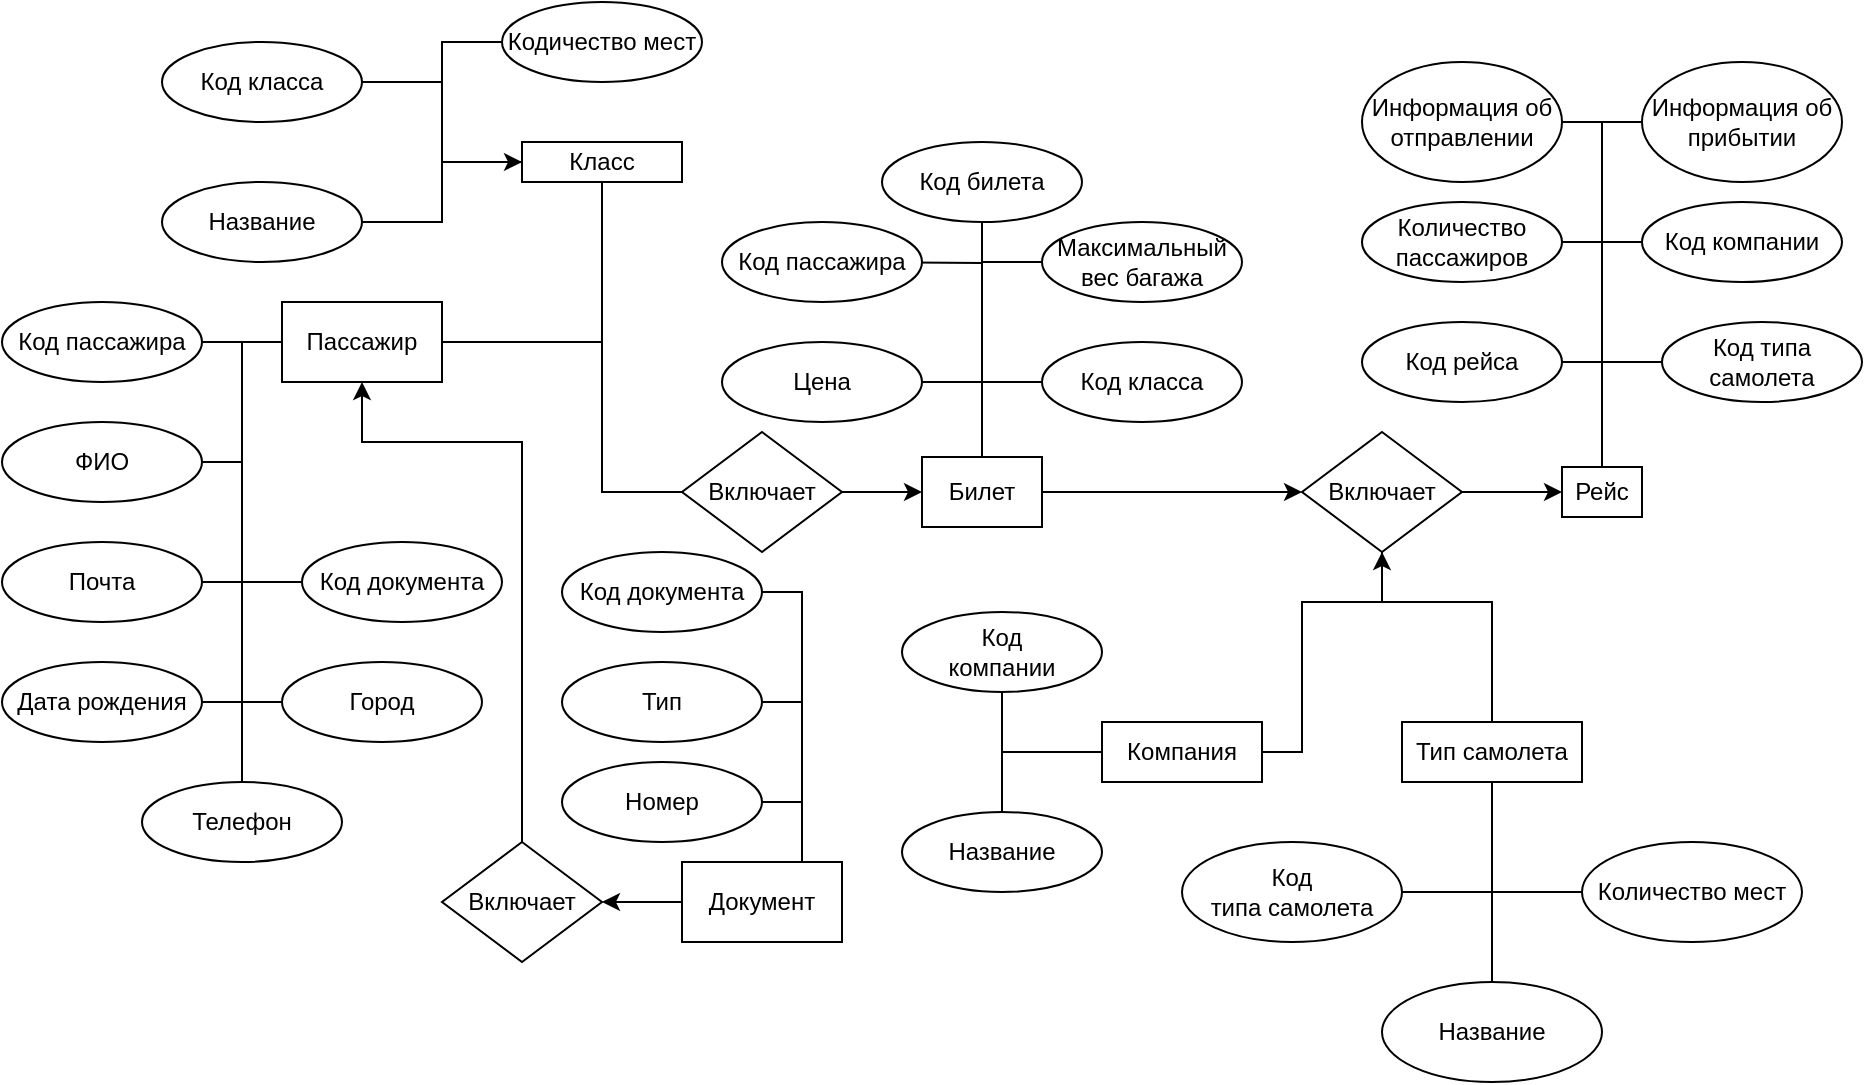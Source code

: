 <mxfile version="14.7.0" type="device"><diagram id="R2lEEEUBdFMjLlhIrx00" name="Page-1"><mxGraphModel dx="1888" dy="1651" grid="1" gridSize="10" guides="1" tooltips="1" connect="1" arrows="1" fold="1" page="1" pageScale="1" pageWidth="850" pageHeight="1100" math="0" shadow="0" extFonts="Permanent Marker^https://fonts.googleapis.com/css?family=Permanent+Marker"><root><mxCell id="0"/><mxCell id="1" parent="0"/><mxCell id="myHj-NDFcq7RCcUFyPhK-3" style="edgeStyle=orthogonalEdgeStyle;rounded=0;orthogonalLoop=1;jettySize=auto;html=1;exitX=1;exitY=0.5;exitDx=0;exitDy=0;" parent="1" source="JZKO19aGTlROnVZkmQrj-1" target="myHj-NDFcq7RCcUFyPhK-2" edge="1"><mxGeometry relative="1" as="geometry"/></mxCell><mxCell id="JZKO19aGTlROnVZkmQrj-1" value="Билет" style="rounded=0;whiteSpace=wrap;html=1;" parent="1" vertex="1"><mxGeometry x="400" y="207.5" width="60" height="35" as="geometry"/></mxCell><mxCell id="JZKO19aGTlROnVZkmQrj-7" style="edgeStyle=orthogonalEdgeStyle;rounded=0;orthogonalLoop=1;jettySize=auto;html=1;exitX=1;exitY=0.5;exitDx=0;exitDy=0;" parent="1" source="JZKO19aGTlROnVZkmQrj-3" target="myHj-NDFcq7RCcUFyPhK-2" edge="1"><mxGeometry relative="1" as="geometry"><Array as="points"><mxPoint x="590" y="355"/><mxPoint x="590" y="280"/><mxPoint x="630" y="280"/></Array></mxGeometry></mxCell><mxCell id="JZKO19aGTlROnVZkmQrj-3" value="Компания" style="rounded=0;whiteSpace=wrap;html=1;" parent="1" vertex="1"><mxGeometry x="490" y="340" width="80" height="30" as="geometry"/></mxCell><mxCell id="JZKO19aGTlROnVZkmQrj-6" style="edgeStyle=orthogonalEdgeStyle;rounded=0;orthogonalLoop=1;jettySize=auto;html=1;exitX=1;exitY=0.5;exitDx=0;exitDy=0;" parent="1" source="JZKO19aGTlROnVZkmQrj-4" target="JZKO19aGTlROnVZkmQrj-1" edge="1"><mxGeometry relative="1" as="geometry"/></mxCell><mxCell id="JZKO19aGTlROnVZkmQrj-4" value="Включает" style="rhombus;whiteSpace=wrap;html=1;" parent="1" vertex="1"><mxGeometry x="280" y="195" width="80" height="60" as="geometry"/></mxCell><mxCell id="JZKO19aGTlROnVZkmQrj-9" style="edgeStyle=orthogonalEdgeStyle;rounded=0;orthogonalLoop=1;jettySize=auto;html=1;exitX=0.5;exitY=1;exitDx=0;exitDy=0;endArrow=none;endFill=0;" parent="1" source="JZKO19aGTlROnVZkmQrj-8" target="JZKO19aGTlROnVZkmQrj-3" edge="1"><mxGeometry relative="1" as="geometry"><Array as="points"><mxPoint x="440" y="355"/></Array><mxPoint x="590" y="290" as="targetPoint"/></mxGeometry></mxCell><mxCell id="JZKO19aGTlROnVZkmQrj-8" value="Код &lt;br&gt;компании" style="ellipse;whiteSpace=wrap;html=1;" parent="1" vertex="1"><mxGeometry x="390" y="285" width="100" height="40" as="geometry"/></mxCell><mxCell id="JZKO19aGTlROnVZkmQrj-11" style="edgeStyle=orthogonalEdgeStyle;rounded=0;orthogonalLoop=1;jettySize=auto;html=1;exitX=0.5;exitY=0;exitDx=0;exitDy=0;endArrow=none;endFill=0;" parent="1" source="JZKO19aGTlROnVZkmQrj-10" target="JZKO19aGTlROnVZkmQrj-3" edge="1"><mxGeometry relative="1" as="geometry"><Array as="points"><mxPoint x="440" y="355"/></Array></mxGeometry></mxCell><mxCell id="JZKO19aGTlROnVZkmQrj-10" value="Название" style="ellipse;whiteSpace=wrap;html=1;" parent="1" vertex="1"><mxGeometry x="390" y="385" width="100" height="40" as="geometry"/></mxCell><mxCell id="JZKO19aGTlROnVZkmQrj-17" style="edgeStyle=orthogonalEdgeStyle;rounded=0;orthogonalLoop=1;jettySize=auto;html=1;endArrow=none;endFill=0;" parent="1" source="JZKO19aGTlROnVZkmQrj-12" target="JZKO19aGTlROnVZkmQrj-4" edge="1"><mxGeometry relative="1" as="geometry"><Array as="points"><mxPoint x="240" y="225"/></Array><mxPoint x="230" y="120" as="sourcePoint"/></mxGeometry></mxCell><mxCell id="JZKO19aGTlROnVZkmQrj-12" value="Класс" style="rounded=0;whiteSpace=wrap;html=1;" parent="1" vertex="1"><mxGeometry x="200" y="50" width="80" height="20" as="geometry"/></mxCell><mxCell id="JZKO19aGTlROnVZkmQrj-14" style="edgeStyle=orthogonalEdgeStyle;rounded=0;orthogonalLoop=1;jettySize=auto;html=1;exitX=1;exitY=0.5;exitDx=0;exitDy=0;endArrow=none;endFill=0;" parent="1" source="JZKO19aGTlROnVZkmQrj-13" target="JZKO19aGTlROnVZkmQrj-12" edge="1"><mxGeometry relative="1" as="geometry"/></mxCell><mxCell id="JZKO19aGTlROnVZkmQrj-13" value="Название" style="ellipse;whiteSpace=wrap;html=1;" parent="1" vertex="1"><mxGeometry x="20" y="70" width="100" height="40" as="geometry"/></mxCell><mxCell id="myHj-NDFcq7RCcUFyPhK-15" style="edgeStyle=orthogonalEdgeStyle;rounded=0;orthogonalLoop=1;jettySize=auto;html=1;exitX=1;exitY=0.5;exitDx=0;exitDy=0;endArrow=none;endFill=0;" parent="1" source="JZKO19aGTlROnVZkmQrj-15" target="JZKO19aGTlROnVZkmQrj-12" edge="1"><mxGeometry relative="1" as="geometry"><Array as="points"><mxPoint x="160" y="20"/><mxPoint x="160" y="60"/></Array></mxGeometry></mxCell><mxCell id="JZKO19aGTlROnVZkmQrj-15" value="Код класса" style="ellipse;whiteSpace=wrap;html=1;" parent="1" vertex="1"><mxGeometry x="20" width="100" height="40" as="geometry"/></mxCell><mxCell id="myHj-NDFcq7RCcUFyPhK-10" style="edgeStyle=orthogonalEdgeStyle;rounded=0;orthogonalLoop=1;jettySize=auto;html=1;exitX=1;exitY=0.5;exitDx=0;exitDy=0;endArrow=none;endFill=0;" parent="1" source="JZKO19aGTlROnVZkmQrj-19" target="myHj-NDFcq7RCcUFyPhK-1" edge="1"><mxGeometry relative="1" as="geometry"/></mxCell><mxCell id="JZKO19aGTlROnVZkmQrj-19" value="Информация об отправлении" style="ellipse;whiteSpace=wrap;html=1;" parent="1" vertex="1"><mxGeometry x="620" y="10" width="100" height="60" as="geometry"/></mxCell><mxCell id="JZKO19aGTlROnVZkmQrj-70" style="edgeStyle=orthogonalEdgeStyle;rounded=0;orthogonalLoop=1;jettySize=auto;html=1;endArrow=none;endFill=0;" parent="1" target="JZKO19aGTlROnVZkmQrj-1" edge="1"><mxGeometry relative="1" as="geometry"><mxPoint x="360" y="110" as="sourcePoint"/></mxGeometry></mxCell><mxCell id="JZKO19aGTlROnVZkmQrj-71" style="edgeStyle=orthogonalEdgeStyle;rounded=0;orthogonalLoop=1;jettySize=auto;html=1;endArrow=none;endFill=0;" parent="1" source="JZKO19aGTlROnVZkmQrj-25" target="JZKO19aGTlROnVZkmQrj-1" edge="1"><mxGeometry relative="1" as="geometry"><Array as="points"><mxPoint x="430" y="170"/></Array></mxGeometry></mxCell><mxCell id="JZKO19aGTlROnVZkmQrj-25" value="Цена" style="ellipse;whiteSpace=wrap;html=1;" parent="1" vertex="1"><mxGeometry x="300" y="150" width="100" height="40" as="geometry"/></mxCell><mxCell id="JZKO19aGTlROnVZkmQrj-64" style="edgeStyle=orthogonalEdgeStyle;rounded=0;orthogonalLoop=1;jettySize=auto;html=1;entryX=0.5;entryY=0;entryDx=0;entryDy=0;endArrow=none;endFill=0;" parent="1" source="JZKO19aGTlROnVZkmQrj-27" target="JZKO19aGTlROnVZkmQrj-1" edge="1"><mxGeometry relative="1" as="geometry"><Array as="points"><mxPoint x="430" y="110"/></Array></mxGeometry></mxCell><mxCell id="JZKO19aGTlROnVZkmQrj-27" value="Максимальный вес багажа" style="ellipse;whiteSpace=wrap;html=1;" parent="1" vertex="1"><mxGeometry x="460" y="90" width="100" height="40" as="geometry"/></mxCell><mxCell id="JZKO19aGTlROnVZkmQrj-30" style="edgeStyle=orthogonalEdgeStyle;rounded=0;orthogonalLoop=1;jettySize=auto;html=1;exitX=1;exitY=0.5;exitDx=0;exitDy=0;endArrow=none;endFill=0;" parent="1" source="JZKO19aGTlROnVZkmQrj-29" target="JZKO19aGTlROnVZkmQrj-4" edge="1"><mxGeometry relative="1" as="geometry"><Array as="points"><mxPoint x="240" y="150"/><mxPoint x="240" y="225"/></Array></mxGeometry></mxCell><mxCell id="JZKO19aGTlROnVZkmQrj-29" value="Пассажир" style="rounded=0;whiteSpace=wrap;html=1;" parent="1" vertex="1"><mxGeometry x="80" y="130" width="80" height="40" as="geometry"/></mxCell><mxCell id="JZKO19aGTlROnVZkmQrj-32" style="edgeStyle=orthogonalEdgeStyle;rounded=0;orthogonalLoop=1;jettySize=auto;html=1;exitX=1;exitY=0.5;exitDx=0;exitDy=0;endArrow=none;endFill=0;" parent="1" source="JZKO19aGTlROnVZkmQrj-31" target="JZKO19aGTlROnVZkmQrj-29" edge="1"><mxGeometry relative="1" as="geometry"/></mxCell><mxCell id="JZKO19aGTlROnVZkmQrj-31" value="Код пассажира" style="ellipse;whiteSpace=wrap;html=1;" parent="1" vertex="1"><mxGeometry x="-60" y="130" width="100" height="40" as="geometry"/></mxCell><mxCell id="JZKO19aGTlROnVZkmQrj-34" style="edgeStyle=orthogonalEdgeStyle;rounded=0;orthogonalLoop=1;jettySize=auto;html=1;exitX=1;exitY=0.5;exitDx=0;exitDy=0;endArrow=none;endFill=0;" parent="1" source="JZKO19aGTlROnVZkmQrj-33" target="JZKO19aGTlROnVZkmQrj-29" edge="1"><mxGeometry relative="1" as="geometry"><Array as="points"><mxPoint x="60" y="210"/><mxPoint x="60" y="150"/></Array></mxGeometry></mxCell><mxCell id="JZKO19aGTlROnVZkmQrj-33" value="ФИО" style="ellipse;whiteSpace=wrap;html=1;" parent="1" vertex="1"><mxGeometry x="-60" y="190" width="100" height="40" as="geometry"/></mxCell><mxCell id="JZKO19aGTlROnVZkmQrj-36" style="edgeStyle=orthogonalEdgeStyle;rounded=0;orthogonalLoop=1;jettySize=auto;html=1;exitX=1;exitY=0.5;exitDx=0;exitDy=0;endArrow=none;endFill=0;" parent="1" source="JZKO19aGTlROnVZkmQrj-35" target="JZKO19aGTlROnVZkmQrj-29" edge="1"><mxGeometry relative="1" as="geometry"><Array as="points"><mxPoint x="60" y="270"/><mxPoint x="60" y="150"/></Array></mxGeometry></mxCell><mxCell id="JZKO19aGTlROnVZkmQrj-35" value="Почта" style="ellipse;whiteSpace=wrap;html=1;" parent="1" vertex="1"><mxGeometry x="-60" y="250" width="100" height="40" as="geometry"/></mxCell><mxCell id="JZKO19aGTlROnVZkmQrj-41" style="edgeStyle=orthogonalEdgeStyle;rounded=0;orthogonalLoop=1;jettySize=auto;html=1;exitX=1;exitY=0.5;exitDx=0;exitDy=0;endArrow=none;endFill=0;" parent="1" source="JZKO19aGTlROnVZkmQrj-37" target="JZKO19aGTlROnVZkmQrj-29" edge="1"><mxGeometry relative="1" as="geometry"><Array as="points"><mxPoint x="60" y="330"/><mxPoint x="60" y="150"/></Array></mxGeometry></mxCell><mxCell id="JZKO19aGTlROnVZkmQrj-37" value="Дата рождения" style="ellipse;whiteSpace=wrap;html=1;" parent="1" vertex="1"><mxGeometry x="-60" y="310" width="100" height="40" as="geometry"/></mxCell><mxCell id="JZKO19aGTlROnVZkmQrj-40" style="edgeStyle=orthogonalEdgeStyle;rounded=0;orthogonalLoop=1;jettySize=auto;html=1;endArrow=none;endFill=0;" parent="1" source="JZKO19aGTlROnVZkmQrj-39" target="JZKO19aGTlROnVZkmQrj-29" edge="1"><mxGeometry relative="1" as="geometry"><Array as="points"><mxPoint x="60" y="150"/></Array></mxGeometry></mxCell><mxCell id="JZKO19aGTlROnVZkmQrj-39" value="Город" style="ellipse;whiteSpace=wrap;html=1;" parent="1" vertex="1"><mxGeometry x="80" y="310" width="100" height="40" as="geometry"/></mxCell><mxCell id="JZKO19aGTlROnVZkmQrj-59" style="edgeStyle=orthogonalEdgeStyle;rounded=0;orthogonalLoop=1;jettySize=auto;html=1;endArrow=classic;endFill=1;" parent="1" source="JZKO19aGTlROnVZkmQrj-43" target="JZKO19aGTlROnVZkmQrj-29" edge="1"><mxGeometry relative="1" as="geometry"><Array as="points"><mxPoint x="200" y="200"/><mxPoint x="120" y="200"/></Array></mxGeometry></mxCell><mxCell id="JZKO19aGTlROnVZkmQrj-43" value="Включает" style="rhombus;whiteSpace=wrap;html=1;" parent="1" vertex="1"><mxGeometry x="160" y="400" width="80" height="60" as="geometry"/></mxCell><mxCell id="JZKO19aGTlROnVZkmQrj-58" style="edgeStyle=orthogonalEdgeStyle;rounded=0;orthogonalLoop=1;jettySize=auto;html=1;endArrow=classic;endFill=1;" parent="1" source="JZKO19aGTlROnVZkmQrj-45" target="JZKO19aGTlROnVZkmQrj-43" edge="1"><mxGeometry relative="1" as="geometry"/></mxCell><mxCell id="JZKO19aGTlROnVZkmQrj-45" value="Документ" style="rounded=0;whiteSpace=wrap;html=1;" parent="1" vertex="1"><mxGeometry x="280" y="410" width="80" height="40" as="geometry"/></mxCell><mxCell id="JZKO19aGTlROnVZkmQrj-48" style="edgeStyle=orthogonalEdgeStyle;rounded=0;orthogonalLoop=1;jettySize=auto;html=1;endArrow=none;endFill=0;" parent="1" source="JZKO19aGTlROnVZkmQrj-47" target="JZKO19aGTlROnVZkmQrj-29" edge="1"><mxGeometry relative="1" as="geometry"><Array as="points"><mxPoint x="60" y="270"/><mxPoint x="60" y="150"/></Array></mxGeometry></mxCell><mxCell id="JZKO19aGTlROnVZkmQrj-47" value="Код документа" style="ellipse;whiteSpace=wrap;html=1;" parent="1" vertex="1"><mxGeometry x="90" y="250" width="100" height="40" as="geometry"/></mxCell><mxCell id="JZKO19aGTlROnVZkmQrj-50" style="edgeStyle=orthogonalEdgeStyle;rounded=0;orthogonalLoop=1;jettySize=auto;html=1;endArrow=none;endFill=0;" parent="1" source="JZKO19aGTlROnVZkmQrj-49" target="JZKO19aGTlROnVZkmQrj-29" edge="1"><mxGeometry relative="1" as="geometry"><Array as="points"><mxPoint x="60" y="330"/><mxPoint x="60" y="150"/></Array></mxGeometry></mxCell><mxCell id="JZKO19aGTlROnVZkmQrj-49" value="Телефон" style="ellipse;whiteSpace=wrap;html=1;" parent="1" vertex="1"><mxGeometry x="10" y="370" width="100" height="40" as="geometry"/></mxCell><mxCell id="JZKO19aGTlROnVZkmQrj-57" style="edgeStyle=orthogonalEdgeStyle;rounded=0;orthogonalLoop=1;jettySize=auto;html=1;endArrow=none;endFill=0;" parent="1" source="JZKO19aGTlROnVZkmQrj-51" target="JZKO19aGTlROnVZkmQrj-45" edge="1"><mxGeometry relative="1" as="geometry"><Array as="points"><mxPoint x="340" y="275"/></Array></mxGeometry></mxCell><mxCell id="JZKO19aGTlROnVZkmQrj-51" value="Код документа" style="ellipse;whiteSpace=wrap;html=1;" parent="1" vertex="1"><mxGeometry x="220" y="255" width="100" height="40" as="geometry"/></mxCell><mxCell id="JZKO19aGTlROnVZkmQrj-56" style="edgeStyle=orthogonalEdgeStyle;rounded=0;orthogonalLoop=1;jettySize=auto;html=1;endArrow=none;endFill=0;" parent="1" source="JZKO19aGTlROnVZkmQrj-52" target="JZKO19aGTlROnVZkmQrj-45" edge="1"><mxGeometry relative="1" as="geometry"><Array as="points"><mxPoint x="340" y="330"/></Array></mxGeometry></mxCell><mxCell id="JZKO19aGTlROnVZkmQrj-52" value="Тип" style="ellipse;whiteSpace=wrap;html=1;" parent="1" vertex="1"><mxGeometry x="220" y="310" width="100" height="40" as="geometry"/></mxCell><mxCell id="JZKO19aGTlROnVZkmQrj-55" style="edgeStyle=orthogonalEdgeStyle;rounded=0;orthogonalLoop=1;jettySize=auto;html=1;endArrow=none;endFill=0;" parent="1" source="JZKO19aGTlROnVZkmQrj-53" target="JZKO19aGTlROnVZkmQrj-45" edge="1"><mxGeometry relative="1" as="geometry"><Array as="points"><mxPoint x="340" y="380"/></Array></mxGeometry></mxCell><mxCell id="JZKO19aGTlROnVZkmQrj-53" value="Номер" style="ellipse;whiteSpace=wrap;html=1;" parent="1" vertex="1"><mxGeometry x="220" y="360" width="100" height="40" as="geometry"/></mxCell><mxCell id="JZKO19aGTlROnVZkmQrj-65" style="edgeStyle=orthogonalEdgeStyle;rounded=0;orthogonalLoop=1;jettySize=auto;html=1;endArrow=none;endFill=0;" parent="1" source="JZKO19aGTlROnVZkmQrj-60" target="JZKO19aGTlROnVZkmQrj-1" edge="1"><mxGeometry relative="1" as="geometry"><Array as="points"><mxPoint x="430" y="170"/></Array></mxGeometry></mxCell><mxCell id="JZKO19aGTlROnVZkmQrj-60" value="Код класса" style="ellipse;whiteSpace=wrap;html=1;" parent="1" vertex="1"><mxGeometry x="460" y="150" width="100" height="40" as="geometry"/></mxCell><mxCell id="JZKO19aGTlROnVZkmQrj-61" value="Код пассажира" style="ellipse;whiteSpace=wrap;html=1;" parent="1" vertex="1"><mxGeometry x="300" y="90" width="100" height="40" as="geometry"/></mxCell><mxCell id="myHj-NDFcq7RCcUFyPhK-14" style="edgeStyle=orthogonalEdgeStyle;rounded=0;orthogonalLoop=1;jettySize=auto;html=1;exitX=0;exitY=0.5;exitDx=0;exitDy=0;endArrow=none;endFill=0;" parent="1" source="JZKO19aGTlROnVZkmQrj-62" target="myHj-NDFcq7RCcUFyPhK-1" edge="1"><mxGeometry relative="1" as="geometry"/></mxCell><mxCell id="JZKO19aGTlROnVZkmQrj-62" value="Код компании" style="ellipse;whiteSpace=wrap;html=1;" parent="1" vertex="1"><mxGeometry x="760" y="80" width="100" height="40" as="geometry"/></mxCell><mxCell id="JZKO19aGTlROnVZkmQrj-73" style="edgeStyle=orthogonalEdgeStyle;rounded=0;orthogonalLoop=1;jettySize=auto;html=1;endArrow=none;endFill=0;" parent="1" source="JZKO19aGTlROnVZkmQrj-72" target="JZKO19aGTlROnVZkmQrj-1" edge="1"><mxGeometry relative="1" as="geometry"/></mxCell><mxCell id="JZKO19aGTlROnVZkmQrj-72" value="Код билета" style="ellipse;whiteSpace=wrap;html=1;" parent="1" vertex="1"><mxGeometry x="380" y="50" width="100" height="40" as="geometry"/></mxCell><mxCell id="myHj-NDFcq7RCcUFyPhK-1" value="Рейс" style="rounded=0;whiteSpace=wrap;html=1;" parent="1" vertex="1"><mxGeometry x="720" y="212.5" width="40" height="25" as="geometry"/></mxCell><mxCell id="myHj-NDFcq7RCcUFyPhK-4" style="edgeStyle=orthogonalEdgeStyle;rounded=0;orthogonalLoop=1;jettySize=auto;html=1;exitX=1;exitY=0.5;exitDx=0;exitDy=0;" parent="1" source="myHj-NDFcq7RCcUFyPhK-2" target="myHj-NDFcq7RCcUFyPhK-1" edge="1"><mxGeometry relative="1" as="geometry"/></mxCell><mxCell id="myHj-NDFcq7RCcUFyPhK-2" value="Включает" style="rhombus;whiteSpace=wrap;html=1;" parent="1" vertex="1"><mxGeometry x="590" y="195" width="80" height="60" as="geometry"/></mxCell><mxCell id="myHj-NDFcq7RCcUFyPhK-8" style="edgeStyle=orthogonalEdgeStyle;rounded=0;orthogonalLoop=1;jettySize=auto;html=1;exitX=1;exitY=0.5;exitDx=0;exitDy=0;endArrow=none;endFill=0;" parent="1" source="myHj-NDFcq7RCcUFyPhK-5" target="myHj-NDFcq7RCcUFyPhK-1" edge="1"><mxGeometry relative="1" as="geometry"/></mxCell><mxCell id="myHj-NDFcq7RCcUFyPhK-5" value="Код рейса" style="ellipse;whiteSpace=wrap;html=1;" parent="1" vertex="1"><mxGeometry x="620" y="140" width="100" height="40" as="geometry"/></mxCell><mxCell id="myHj-NDFcq7RCcUFyPhK-9" style="edgeStyle=orthogonalEdgeStyle;rounded=0;orthogonalLoop=1;jettySize=auto;html=1;exitX=1;exitY=0.5;exitDx=0;exitDy=0;endArrow=none;endFill=0;" parent="1" source="myHj-NDFcq7RCcUFyPhK-7" target="myHj-NDFcq7RCcUFyPhK-1" edge="1"><mxGeometry relative="1" as="geometry"/></mxCell><mxCell id="myHj-NDFcq7RCcUFyPhK-7" value="Количество пассажиров" style="ellipse;whiteSpace=wrap;html=1;" parent="1" vertex="1"><mxGeometry x="620" y="80" width="100" height="40" as="geometry"/></mxCell><mxCell id="myHj-NDFcq7RCcUFyPhK-13" style="edgeStyle=orthogonalEdgeStyle;rounded=0;orthogonalLoop=1;jettySize=auto;html=1;exitX=0;exitY=0.5;exitDx=0;exitDy=0;endArrow=none;endFill=0;" parent="1" source="myHj-NDFcq7RCcUFyPhK-12" target="myHj-NDFcq7RCcUFyPhK-1" edge="1"><mxGeometry relative="1" as="geometry"/></mxCell><mxCell id="myHj-NDFcq7RCcUFyPhK-12" value="Информация об прибытии" style="ellipse;whiteSpace=wrap;html=1;" parent="1" vertex="1"><mxGeometry x="760" y="10" width="100" height="60" as="geometry"/></mxCell><mxCell id="myHj-NDFcq7RCcUFyPhK-25" style="edgeStyle=orthogonalEdgeStyle;rounded=0;orthogonalLoop=1;jettySize=auto;html=1;exitX=0;exitY=0.5;exitDx=0;exitDy=0;endArrow=none;endFill=0;" parent="1" source="myHj-NDFcq7RCcUFyPhK-16" target="myHj-NDFcq7RCcUFyPhK-1" edge="1"><mxGeometry relative="1" as="geometry"/></mxCell><mxCell id="myHj-NDFcq7RCcUFyPhK-16" value="Код типа самолета" style="ellipse;whiteSpace=wrap;html=1;" parent="1" vertex="1"><mxGeometry x="770" y="140" width="100" height="40" as="geometry"/></mxCell><mxCell id="myHj-NDFcq7RCcUFyPhK-18" style="edgeStyle=orthogonalEdgeStyle;rounded=0;orthogonalLoop=1;jettySize=auto;html=1;exitX=0.5;exitY=0;exitDx=0;exitDy=0;endArrow=none;endFill=0;" parent="1" source="myHj-NDFcq7RCcUFyPhK-17" target="myHj-NDFcq7RCcUFyPhK-2" edge="1"><mxGeometry relative="1" as="geometry"><Array as="points"><mxPoint x="685" y="280"/><mxPoint x="630" y="280"/></Array></mxGeometry></mxCell><mxCell id="myHj-NDFcq7RCcUFyPhK-17" value="Тип самолета" style="rounded=0;whiteSpace=wrap;html=1;" parent="1" vertex="1"><mxGeometry x="640" y="340" width="90" height="30" as="geometry"/></mxCell><mxCell id="myHj-NDFcq7RCcUFyPhK-20" style="edgeStyle=orthogonalEdgeStyle;rounded=0;orthogonalLoop=1;jettySize=auto;html=1;exitX=1;exitY=0.5;exitDx=0;exitDy=0;endArrow=none;endFill=0;" parent="1" source="myHj-NDFcq7RCcUFyPhK-19" target="myHj-NDFcq7RCcUFyPhK-17" edge="1"><mxGeometry relative="1" as="geometry"/></mxCell><mxCell id="myHj-NDFcq7RCcUFyPhK-19" value="Код &lt;br&gt;типа самолета" style="ellipse;whiteSpace=wrap;html=1;" parent="1" vertex="1"><mxGeometry x="530" y="400" width="110" height="50" as="geometry"/></mxCell><mxCell id="myHj-NDFcq7RCcUFyPhK-22" style="edgeStyle=orthogonalEdgeStyle;rounded=0;orthogonalLoop=1;jettySize=auto;html=1;exitX=0;exitY=0.5;exitDx=0;exitDy=0;endArrow=none;endFill=0;" parent="1" source="myHj-NDFcq7RCcUFyPhK-21" target="myHj-NDFcq7RCcUFyPhK-17" edge="1"><mxGeometry relative="1" as="geometry"/></mxCell><mxCell id="myHj-NDFcq7RCcUFyPhK-21" value="Количество мест" style="ellipse;whiteSpace=wrap;html=1;" parent="1" vertex="1"><mxGeometry x="730" y="400" width="110" height="50" as="geometry"/></mxCell><mxCell id="myHj-NDFcq7RCcUFyPhK-24" style="edgeStyle=orthogonalEdgeStyle;rounded=0;orthogonalLoop=1;jettySize=auto;html=1;exitX=0.5;exitY=0;exitDx=0;exitDy=0;endArrow=none;endFill=0;" parent="1" source="myHj-NDFcq7RCcUFyPhK-23" target="myHj-NDFcq7RCcUFyPhK-17" edge="1"><mxGeometry relative="1" as="geometry"/></mxCell><mxCell id="myHj-NDFcq7RCcUFyPhK-23" value="Название" style="ellipse;whiteSpace=wrap;html=1;" parent="1" vertex="1"><mxGeometry x="630" y="470" width="110" height="50" as="geometry"/></mxCell><mxCell id="d0Kpd_uOdgAyvTnVZQqS-2" style="edgeStyle=orthogonalEdgeStyle;rounded=0;orthogonalLoop=1;jettySize=auto;html=1;" edge="1" parent="1" source="d0Kpd_uOdgAyvTnVZQqS-1" target="JZKO19aGTlROnVZkmQrj-12"><mxGeometry relative="1" as="geometry"><Array as="points"><mxPoint x="160"/><mxPoint x="160" y="60"/></Array></mxGeometry></mxCell><mxCell id="d0Kpd_uOdgAyvTnVZQqS-1" value="Кодичество мест" style="ellipse;whiteSpace=wrap;html=1;" vertex="1" parent="1"><mxGeometry x="190" y="-20" width="100" height="40" as="geometry"/></mxCell></root></mxGraphModel></diagram></mxfile>